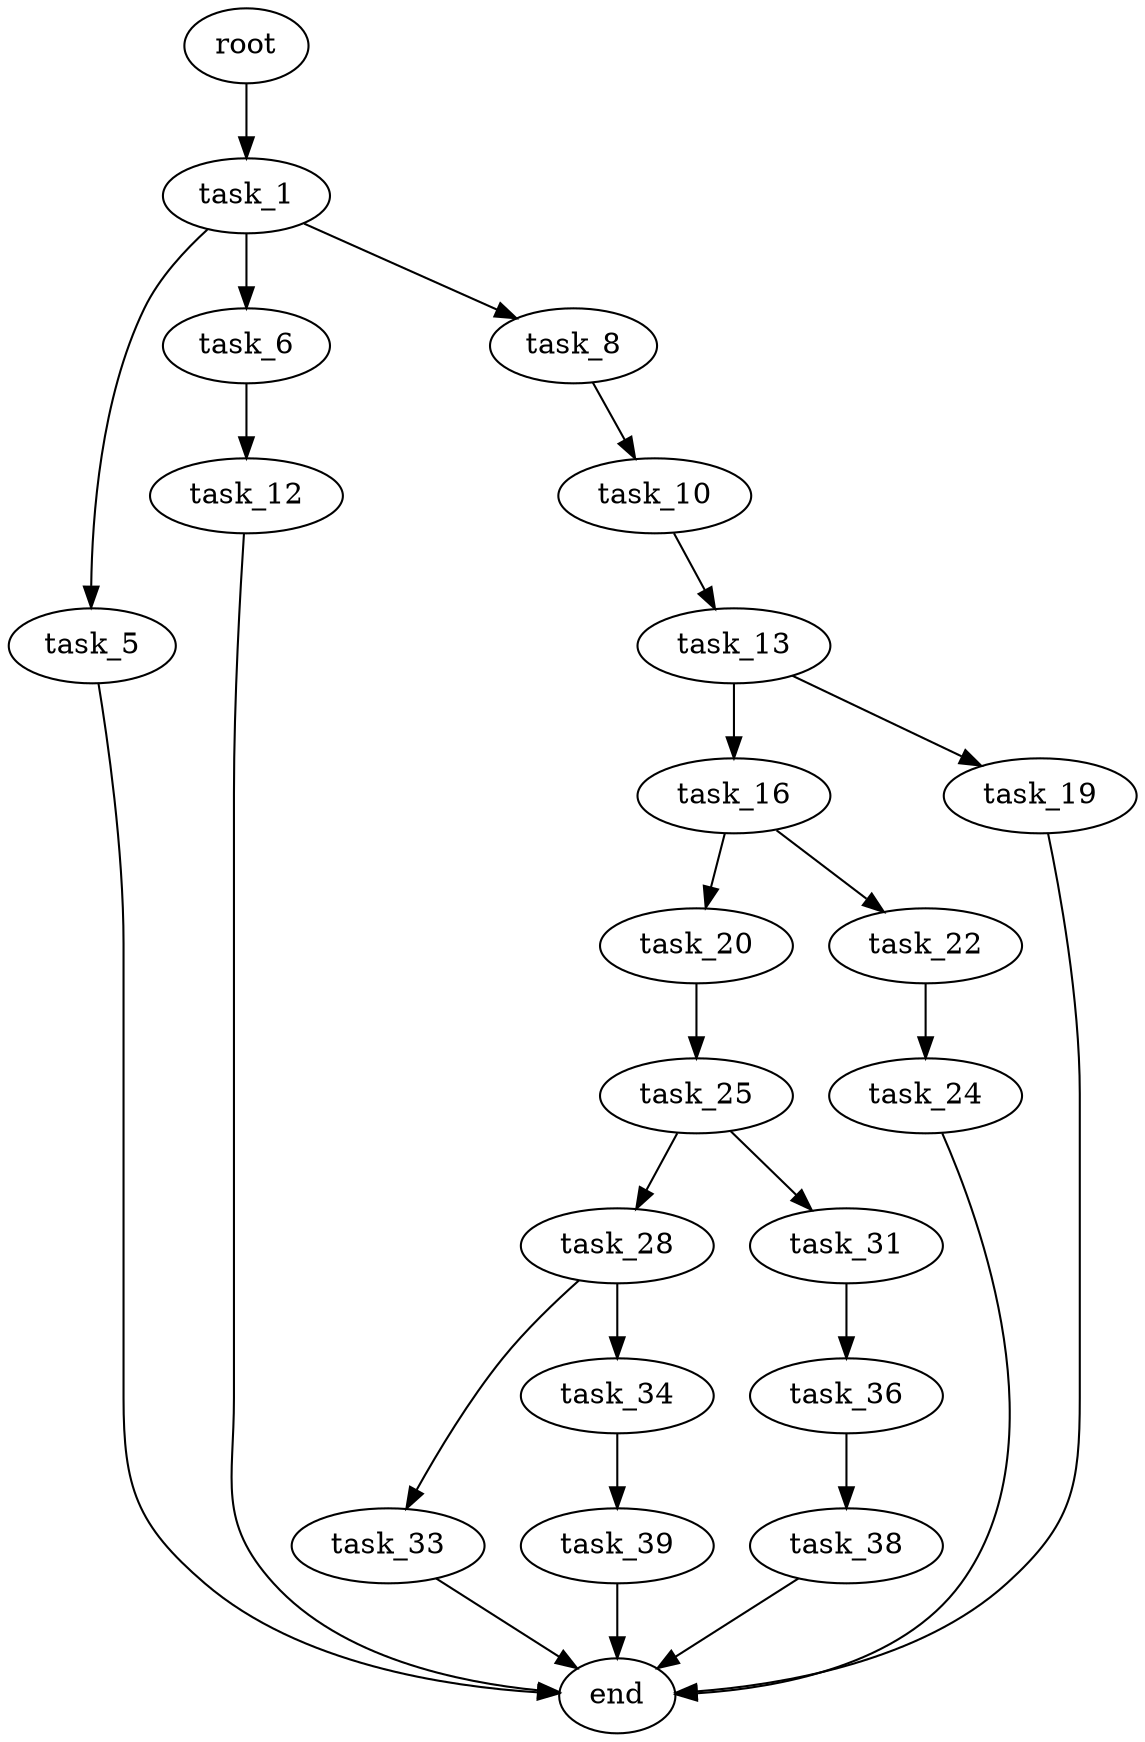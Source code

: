 digraph G {
  root [size="0.000000"];
  task_1 [size="74540730204.000000"];
  task_5 [size="467369283067.000000"];
  task_6 [size="8589934592.000000"];
  task_8 [size="368293445632.000000"];
  end [size="0.000000"];
  task_12 [size="4402573676.000000"];
  task_10 [size="12030185138.000000"];
  task_13 [size="48260684594.000000"];
  task_16 [size="1073741824000.000000"];
  task_19 [size="66549016955.000000"];
  task_20 [size="28991029248.000000"];
  task_22 [size="782757789696.000000"];
  task_25 [size="454329864595.000000"];
  task_24 [size="4961356699.000000"];
  task_28 [size="19555148127.000000"];
  task_31 [size="87137275943.000000"];
  task_33 [size="274244106109.000000"];
  task_34 [size="125878884508.000000"];
  task_36 [size="20292434323.000000"];
  task_39 [size="618683077480.000000"];
  task_38 [size="2972536125.000000"];

  root -> task_1 [size="1.000000"];
  task_1 -> task_5 [size="134217728.000000"];
  task_1 -> task_6 [size="134217728.000000"];
  task_1 -> task_8 [size="134217728.000000"];
  task_5 -> end [size="1.000000"];
  task_6 -> task_12 [size="33554432.000000"];
  task_8 -> task_10 [size="411041792.000000"];
  task_12 -> end [size="1.000000"];
  task_10 -> task_13 [size="209715200.000000"];
  task_13 -> task_16 [size="838860800.000000"];
  task_13 -> task_19 [size="838860800.000000"];
  task_16 -> task_20 [size="838860800.000000"];
  task_16 -> task_22 [size="838860800.000000"];
  task_19 -> end [size="1.000000"];
  task_20 -> task_25 [size="75497472.000000"];
  task_22 -> task_24 [size="679477248.000000"];
  task_25 -> task_28 [size="679477248.000000"];
  task_25 -> task_31 [size="679477248.000000"];
  task_24 -> end [size="1.000000"];
  task_28 -> task_33 [size="411041792.000000"];
  task_28 -> task_34 [size="411041792.000000"];
  task_31 -> task_36 [size="301989888.000000"];
  task_33 -> end [size="1.000000"];
  task_34 -> task_39 [size="536870912.000000"];
  task_36 -> task_38 [size="679477248.000000"];
  task_39 -> end [size="1.000000"];
  task_38 -> end [size="1.000000"];
}
